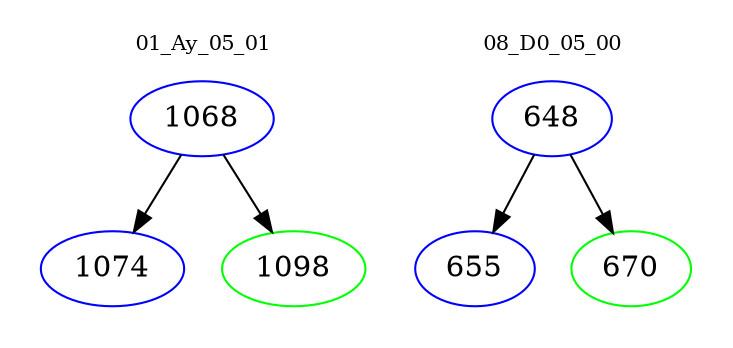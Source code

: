 digraph{
subgraph cluster_0 {
color = white
label = "01_Ay_05_01";
fontsize=10;
T0_1068 [label="1068", color="blue"]
T0_1068 -> T0_1074 [color="black"]
T0_1074 [label="1074", color="blue"]
T0_1068 -> T0_1098 [color="black"]
T0_1098 [label="1098", color="green"]
}
subgraph cluster_1 {
color = white
label = "08_D0_05_00";
fontsize=10;
T1_648 [label="648", color="blue"]
T1_648 -> T1_655 [color="black"]
T1_655 [label="655", color="blue"]
T1_648 -> T1_670 [color="black"]
T1_670 [label="670", color="green"]
}
}
